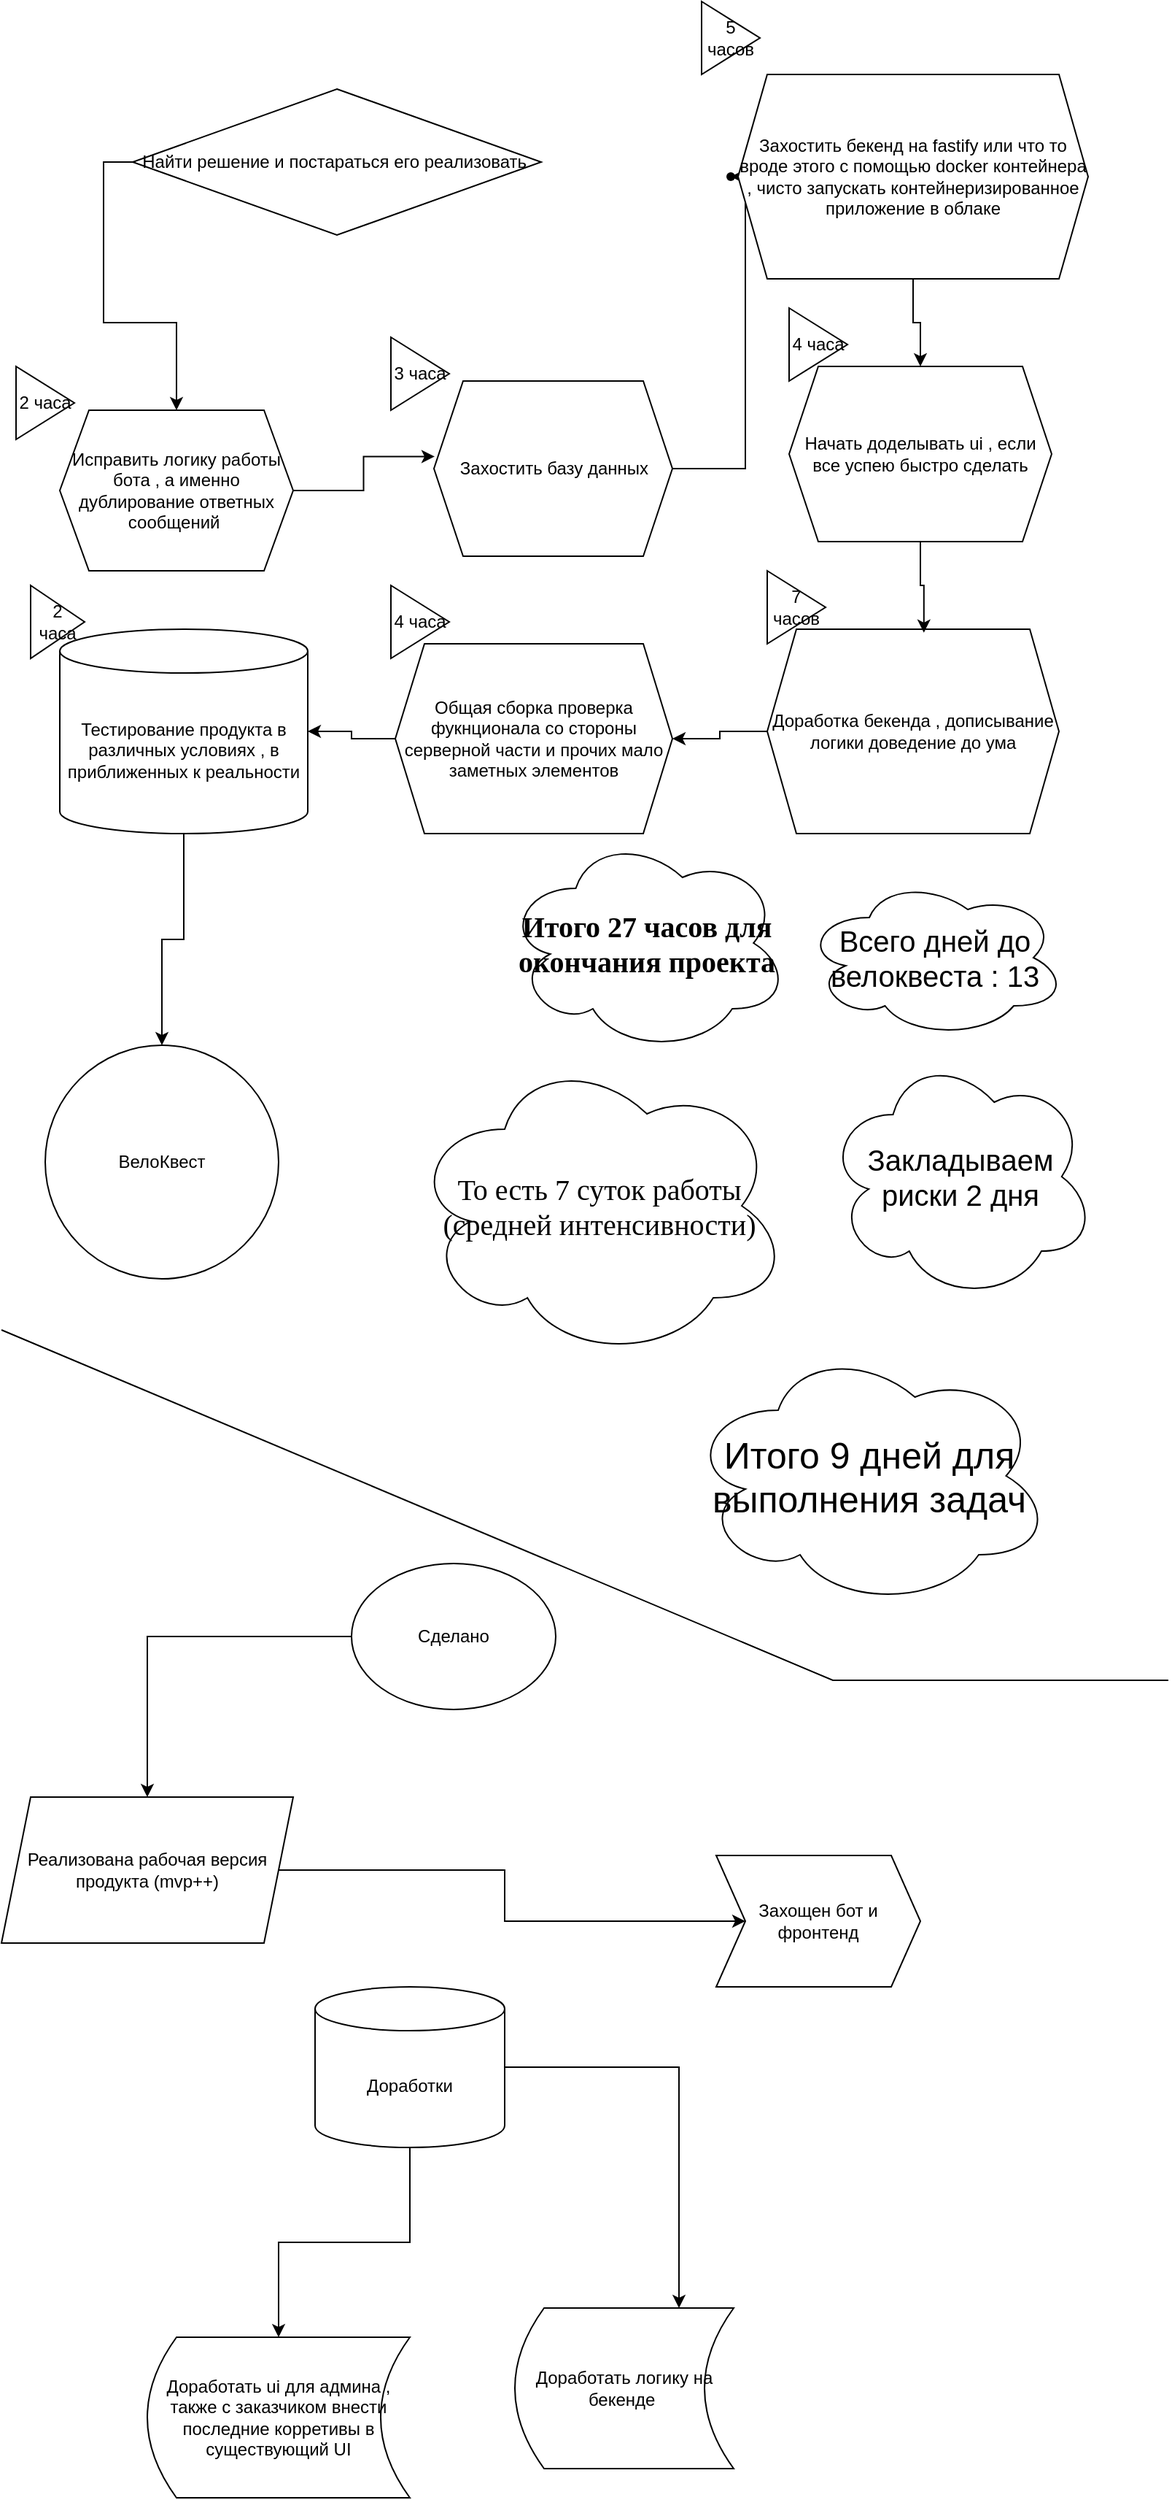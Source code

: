 <mxfile version="24.7.8">
  <diagram name="Страница — 1" id="RlMpRVSPrJKGn-UZE4Oz">
    <mxGraphModel dx="1621" dy="1626" grid="1" gridSize="10" guides="1" tooltips="1" connect="1" arrows="1" fold="1" page="1" pageScale="1" pageWidth="827" pageHeight="1169" math="0" shadow="0">
      <root>
        <mxCell id="0" />
        <mxCell id="1" parent="0" />
        <mxCell id="dkSiAGbx6wWZ13WZBz_K-51" style="edgeStyle=orthogonalEdgeStyle;rounded=0;orthogonalLoop=1;jettySize=auto;html=1;entryX=0.5;entryY=0;entryDx=0;entryDy=0;" edge="1" parent="1" source="dkSiAGbx6wWZ13WZBz_K-4" target="dkSiAGbx6wWZ13WZBz_K-11">
          <mxGeometry relative="1" as="geometry" />
        </mxCell>
        <mxCell id="dkSiAGbx6wWZ13WZBz_K-4" value="Сделано" style="ellipse;whiteSpace=wrap;html=1;" vertex="1" parent="1">
          <mxGeometry x="-480" y="260" width="140" height="100" as="geometry" />
        </mxCell>
        <mxCell id="dkSiAGbx6wWZ13WZBz_K-10" value="Захощен бот и фронтенд" style="shape=step;perimeter=stepPerimeter;whiteSpace=wrap;html=1;fixedSize=1;" vertex="1" parent="1">
          <mxGeometry x="-230" y="460" width="140" height="90" as="geometry" />
        </mxCell>
        <mxCell id="dkSiAGbx6wWZ13WZBz_K-18" value="" style="edgeStyle=orthogonalEdgeStyle;rounded=0;orthogonalLoop=1;jettySize=auto;html=1;" edge="1" parent="1" source="dkSiAGbx6wWZ13WZBz_K-11" target="dkSiAGbx6wWZ13WZBz_K-10">
          <mxGeometry relative="1" as="geometry" />
        </mxCell>
        <mxCell id="dkSiAGbx6wWZ13WZBz_K-11" value="Реализована рабочая версия продукта (mvp++)" style="shape=parallelogram;perimeter=parallelogramPerimeter;whiteSpace=wrap;html=1;fixedSize=1;" vertex="1" parent="1">
          <mxGeometry x="-720" y="420" width="200" height="100" as="geometry" />
        </mxCell>
        <mxCell id="dkSiAGbx6wWZ13WZBz_K-16" value="Доработать ui для админа , также с заказчиком внести последние корретивы в существующий UI" style="shape=dataStorage;whiteSpace=wrap;html=1;fixedSize=1;" vertex="1" parent="1">
          <mxGeometry x="-620" y="790" width="180" height="110" as="geometry" />
        </mxCell>
        <mxCell id="dkSiAGbx6wWZ13WZBz_K-17" value="Доработать логику на бекенде&amp;nbsp;" style="shape=dataStorage;whiteSpace=wrap;html=1;fixedSize=1;" vertex="1" parent="1">
          <mxGeometry x="-368" y="770" width="150" height="110" as="geometry" />
        </mxCell>
        <mxCell id="dkSiAGbx6wWZ13WZBz_K-40" style="edgeStyle=orthogonalEdgeStyle;rounded=0;orthogonalLoop=1;jettySize=auto;html=1;" edge="1" parent="1" source="dkSiAGbx6wWZ13WZBz_K-19" target="dkSiAGbx6wWZ13WZBz_K-16">
          <mxGeometry relative="1" as="geometry" />
        </mxCell>
        <mxCell id="dkSiAGbx6wWZ13WZBz_K-41" style="edgeStyle=orthogonalEdgeStyle;rounded=0;orthogonalLoop=1;jettySize=auto;html=1;entryX=0.75;entryY=0;entryDx=0;entryDy=0;" edge="1" parent="1" source="dkSiAGbx6wWZ13WZBz_K-19" target="dkSiAGbx6wWZ13WZBz_K-17">
          <mxGeometry relative="1" as="geometry" />
        </mxCell>
        <mxCell id="dkSiAGbx6wWZ13WZBz_K-19" value="Доработки" style="shape=cylinder3;whiteSpace=wrap;html=1;boundedLbl=1;backgroundOutline=1;size=15;" vertex="1" parent="1">
          <mxGeometry x="-505" y="550" width="130" height="110" as="geometry" />
        </mxCell>
        <mxCell id="dkSiAGbx6wWZ13WZBz_K-26" style="edgeStyle=orthogonalEdgeStyle;rounded=0;orthogonalLoop=1;jettySize=auto;html=1;exitX=0;exitY=0.5;exitDx=0;exitDy=0;" edge="1" parent="1" source="dkSiAGbx6wWZ13WZBz_K-21" target="dkSiAGbx6wWZ13WZBz_K-22">
          <mxGeometry relative="1" as="geometry" />
        </mxCell>
        <mxCell id="dkSiAGbx6wWZ13WZBz_K-21" value="Найти решение и постараться его реализовать&amp;nbsp;" style="rhombus;whiteSpace=wrap;html=1;" vertex="1" parent="1">
          <mxGeometry x="-630" y="-750" width="280" height="100" as="geometry" />
        </mxCell>
        <mxCell id="dkSiAGbx6wWZ13WZBz_K-34" value="" style="edgeStyle=orthogonalEdgeStyle;rounded=0;orthogonalLoop=1;jettySize=auto;html=1;entryX=0.003;entryY=0.431;entryDx=0;entryDy=0;entryPerimeter=0;" edge="1" parent="1" source="dkSiAGbx6wWZ13WZBz_K-22" target="dkSiAGbx6wWZ13WZBz_K-23">
          <mxGeometry relative="1" as="geometry">
            <mxPoint x="-400" y="-475" as="targetPoint" />
          </mxGeometry>
        </mxCell>
        <mxCell id="dkSiAGbx6wWZ13WZBz_K-22" value="Исправить логику работы бота , а именно дублирование ответных сообщений&amp;nbsp;" style="shape=hexagon;perimeter=hexagonPerimeter2;whiteSpace=wrap;html=1;fixedSize=1;" vertex="1" parent="1">
          <mxGeometry x="-680" y="-530" width="160" height="110" as="geometry" />
        </mxCell>
        <mxCell id="dkSiAGbx6wWZ13WZBz_K-36" value="" style="edgeStyle=orthogonalEdgeStyle;rounded=0;orthogonalLoop=1;jettySize=auto;html=1;" edge="1" parent="1" source="dkSiAGbx6wWZ13WZBz_K-23" target="dkSiAGbx6wWZ13WZBz_K-35">
          <mxGeometry relative="1" as="geometry">
            <Array as="points">
              <mxPoint x="-210" y="-490" />
              <mxPoint x="-210" y="-690" />
            </Array>
          </mxGeometry>
        </mxCell>
        <mxCell id="dkSiAGbx6wWZ13WZBz_K-23" value="Захостить базу данных" style="shape=hexagon;perimeter=hexagonPerimeter2;whiteSpace=wrap;html=1;fixedSize=1;" vertex="1" parent="1">
          <mxGeometry x="-423.5" y="-550" width="163.5" height="120" as="geometry" />
        </mxCell>
        <mxCell id="dkSiAGbx6wWZ13WZBz_K-39" style="edgeStyle=orthogonalEdgeStyle;rounded=0;orthogonalLoop=1;jettySize=auto;html=1;entryX=0.5;entryY=0;entryDx=0;entryDy=0;" edge="1" parent="1" source="dkSiAGbx6wWZ13WZBz_K-32" target="dkSiAGbx6wWZ13WZBz_K-38">
          <mxGeometry relative="1" as="geometry" />
        </mxCell>
        <mxCell id="dkSiAGbx6wWZ13WZBz_K-32" value="Захостить бекенд на fastify или что то вроде этого с помощью docker контейнера , чисто запускать контейнеризированное приложение в облаке" style="shape=hexagon;perimeter=hexagonPerimeter2;whiteSpace=wrap;html=1;fixedSize=1;" vertex="1" parent="1">
          <mxGeometry x="-215" y="-760" width="240" height="140" as="geometry" />
        </mxCell>
        <mxCell id="dkSiAGbx6wWZ13WZBz_K-35" value="" style="shape=waypoint;sketch=0;size=6;pointerEvents=1;points=[];fillColor=default;resizable=0;rotatable=0;perimeter=centerPerimeter;snapToPoint=1;" vertex="1" parent="1">
          <mxGeometry x="-230" y="-700" width="20" height="20" as="geometry" />
        </mxCell>
        <mxCell id="dkSiAGbx6wWZ13WZBz_K-38" value="Начать доделывать ui , если все успею быстро сделать" style="shape=hexagon;perimeter=hexagonPerimeter2;whiteSpace=wrap;html=1;fixedSize=1;" vertex="1" parent="1">
          <mxGeometry x="-180" y="-560" width="180" height="120" as="geometry" />
        </mxCell>
        <mxCell id="dkSiAGbx6wWZ13WZBz_K-42" value="Общая сборка проверка фукнционала со стороны серверной части и прочих мало заметных элементов" style="shape=hexagon;perimeter=hexagonPerimeter2;whiteSpace=wrap;html=1;fixedSize=1;" vertex="1" parent="1">
          <mxGeometry x="-450" y="-370" width="190" height="130" as="geometry" />
        </mxCell>
        <mxCell id="dkSiAGbx6wWZ13WZBz_K-49" style="edgeStyle=orthogonalEdgeStyle;rounded=0;orthogonalLoop=1;jettySize=auto;html=1;entryX=1;entryY=0.5;entryDx=0;entryDy=0;" edge="1" parent="1" source="dkSiAGbx6wWZ13WZBz_K-43" target="dkSiAGbx6wWZ13WZBz_K-42">
          <mxGeometry relative="1" as="geometry" />
        </mxCell>
        <mxCell id="dkSiAGbx6wWZ13WZBz_K-43" value="Доработка бекенда , дописывание логики доведение до ума" style="shape=hexagon;perimeter=hexagonPerimeter2;whiteSpace=wrap;html=1;fixedSize=1;" vertex="1" parent="1">
          <mxGeometry x="-195" y="-380" width="200" height="140" as="geometry" />
        </mxCell>
        <mxCell id="dkSiAGbx6wWZ13WZBz_K-48" style="edgeStyle=orthogonalEdgeStyle;rounded=0;orthogonalLoop=1;jettySize=auto;html=1;entryX=0.5;entryY=0;entryDx=0;entryDy=0;" edge="1" parent="1" source="dkSiAGbx6wWZ13WZBz_K-45" target="dkSiAGbx6wWZ13WZBz_K-46">
          <mxGeometry relative="1" as="geometry" />
        </mxCell>
        <mxCell id="dkSiAGbx6wWZ13WZBz_K-45" value="Тестирование продукта в различных условиях , в приближенных к реальности" style="shape=cylinder3;whiteSpace=wrap;html=1;boundedLbl=1;backgroundOutline=1;size=15;" vertex="1" parent="1">
          <mxGeometry x="-680" y="-380" width="170" height="140" as="geometry" />
        </mxCell>
        <mxCell id="dkSiAGbx6wWZ13WZBz_K-46" value="ВелоКвест" style="ellipse;whiteSpace=wrap;html=1;aspect=fixed;" vertex="1" parent="1">
          <mxGeometry x="-690" y="-95" width="160" height="160" as="geometry" />
        </mxCell>
        <mxCell id="dkSiAGbx6wWZ13WZBz_K-47" style="edgeStyle=orthogonalEdgeStyle;rounded=0;orthogonalLoop=1;jettySize=auto;html=1;entryX=1;entryY=0.5;entryDx=0;entryDy=0;entryPerimeter=0;" edge="1" parent="1" source="dkSiAGbx6wWZ13WZBz_K-42" target="dkSiAGbx6wWZ13WZBz_K-45">
          <mxGeometry relative="1" as="geometry" />
        </mxCell>
        <mxCell id="dkSiAGbx6wWZ13WZBz_K-50" style="edgeStyle=orthogonalEdgeStyle;rounded=0;orthogonalLoop=1;jettySize=auto;html=1;entryX=0.537;entryY=0.017;entryDx=0;entryDy=0;entryPerimeter=0;" edge="1" parent="1" source="dkSiAGbx6wWZ13WZBz_K-38" target="dkSiAGbx6wWZ13WZBz_K-43">
          <mxGeometry relative="1" as="geometry" />
        </mxCell>
        <mxCell id="dkSiAGbx6wWZ13WZBz_K-52" value="2 часа" style="triangle;whiteSpace=wrap;html=1;" vertex="1" parent="1">
          <mxGeometry x="-710" y="-560" width="40" height="50" as="geometry" />
        </mxCell>
        <mxCell id="dkSiAGbx6wWZ13WZBz_K-53" value="3 часа" style="triangle;whiteSpace=wrap;html=1;" vertex="1" parent="1">
          <mxGeometry x="-453" y="-580" width="40" height="50" as="geometry" />
        </mxCell>
        <mxCell id="dkSiAGbx6wWZ13WZBz_K-54" value="5 часов" style="triangle;whiteSpace=wrap;html=1;" vertex="1" parent="1">
          <mxGeometry x="-240" y="-810" width="40" height="50" as="geometry" />
        </mxCell>
        <mxCell id="dkSiAGbx6wWZ13WZBz_K-55" value="4 часа" style="triangle;whiteSpace=wrap;html=1;" vertex="1" parent="1">
          <mxGeometry x="-180" y="-600" width="40" height="50" as="geometry" />
        </mxCell>
        <mxCell id="dkSiAGbx6wWZ13WZBz_K-56" value="7 часов" style="triangle;whiteSpace=wrap;html=1;" vertex="1" parent="1">
          <mxGeometry x="-195" y="-420" width="40" height="50" as="geometry" />
        </mxCell>
        <mxCell id="dkSiAGbx6wWZ13WZBz_K-57" value="4 часа" style="triangle;whiteSpace=wrap;html=1;" vertex="1" parent="1">
          <mxGeometry x="-453" y="-410" width="40" height="50" as="geometry" />
        </mxCell>
        <mxCell id="dkSiAGbx6wWZ13WZBz_K-58" value="2 часа" style="triangle;whiteSpace=wrap;html=1;" vertex="1" parent="1">
          <mxGeometry x="-700" y="-410" width="37" height="50" as="geometry" />
        </mxCell>
        <mxCell id="dkSiAGbx6wWZ13WZBz_K-59" value="&lt;font face=&quot;Comic Sans MS&quot; style=&quot;font-size: 20px;&quot;&gt;&lt;b&gt;Итого 27 часов для окончания проекта&lt;/b&gt;&lt;/font&gt;" style="ellipse;shape=cloud;whiteSpace=wrap;html=1;" vertex="1" parent="1">
          <mxGeometry x="-375" y="-240" width="195" height="150" as="geometry" />
        </mxCell>
        <mxCell id="dkSiAGbx6wWZ13WZBz_K-61" value="&lt;font style=&quot;font-size: 20px;&quot; face=&quot;Comic Sans MS&quot;&gt;То есть 7 суток работы (средней интенсивности)&lt;/font&gt;" style="ellipse;shape=cloud;whiteSpace=wrap;html=1;" vertex="1" parent="1">
          <mxGeometry x="-440" y="-90" width="260" height="210" as="geometry" />
        </mxCell>
        <mxCell id="dkSiAGbx6wWZ13WZBz_K-62" value="&lt;font style=&quot;font-size: 20px;&quot;&gt;Всего дней до велоквеста : 13&lt;/font&gt;" style="ellipse;shape=cloud;whiteSpace=wrap;html=1;" vertex="1" parent="1">
          <mxGeometry x="-170" y="-210" width="180" height="110" as="geometry" />
        </mxCell>
        <mxCell id="dkSiAGbx6wWZ13WZBz_K-63" value="&lt;font style=&quot;font-size: 20px;&quot;&gt;Закладываем риски 2 дня&lt;/font&gt;" style="ellipse;shape=cloud;whiteSpace=wrap;html=1;" vertex="1" parent="1">
          <mxGeometry x="-155" y="-90" width="185" height="170" as="geometry" />
        </mxCell>
        <mxCell id="dkSiAGbx6wWZ13WZBz_K-64" value="&lt;font style=&quot;font-size: 25px;&quot;&gt;Итого 9 дней для выполнения задач&lt;/font&gt;" style="ellipse;shape=cloud;whiteSpace=wrap;html=1;" vertex="1" parent="1">
          <mxGeometry x="-250" y="110" width="250" height="180" as="geometry" />
        </mxCell>
        <mxCell id="dkSiAGbx6wWZ13WZBz_K-65" value="" style="endArrow=none;html=1;rounded=0;" edge="1" parent="1">
          <mxGeometry width="50" height="50" relative="1" as="geometry">
            <mxPoint x="-720" y="100" as="sourcePoint" />
            <mxPoint x="-150" y="340" as="targetPoint" />
            <Array as="points">
              <mxPoint x="-150" y="340" />
              <mxPoint x="80" y="340" />
            </Array>
          </mxGeometry>
        </mxCell>
      </root>
    </mxGraphModel>
  </diagram>
</mxfile>
